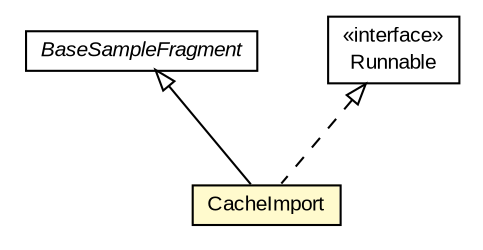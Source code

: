 #!/usr/local/bin/dot
#
# Class diagram 
# Generated by UMLGraph version R5_6-24-gf6e263 (http://www.umlgraph.org/)
#

digraph G {
	edge [fontname="arial",fontsize=10,labelfontname="arial",labelfontsize=10];
	node [fontname="arial",fontsize=10,shape=plaintext];
	nodesep=0.25;
	ranksep=0.5;
	// org.osmdroid.samplefragments.BaseSampleFragment
	c5670 [label=<<table title="org.osmdroid.samplefragments.BaseSampleFragment" border="0" cellborder="1" cellspacing="0" cellpadding="2" port="p" href="../BaseSampleFragment.html">
		<tr><td><table border="0" cellspacing="0" cellpadding="1">
<tr><td align="center" balign="center"><font face="arial italic"> BaseSampleFragment </font></td></tr>
		</table></td></tr>
		</table>>, URL="../BaseSampleFragment.html", fontname="arial", fontcolor="black", fontsize=10.0];
	// org.osmdroid.samplefragments.cache.CacheImport
	c5671 [label=<<table title="org.osmdroid.samplefragments.cache.CacheImport" border="0" cellborder="1" cellspacing="0" cellpadding="2" port="p" bgcolor="lemonChiffon" href="./CacheImport.html">
		<tr><td><table border="0" cellspacing="0" cellpadding="1">
<tr><td align="center" balign="center"> CacheImport </td></tr>
		</table></td></tr>
		</table>>, URL="./CacheImport.html", fontname="arial", fontcolor="black", fontsize=10.0];
	//org.osmdroid.samplefragments.cache.CacheImport extends org.osmdroid.samplefragments.BaseSampleFragment
	c5670:p -> c5671:p [dir=back,arrowtail=empty];
	//org.osmdroid.samplefragments.cache.CacheImport implements java.lang.Runnable
	c5760:p -> c5671:p [dir=back,arrowtail=empty,style=dashed];
	// java.lang.Runnable
	c5760 [label=<<table title="java.lang.Runnable" border="0" cellborder="1" cellspacing="0" cellpadding="2" port="p" href="http://java.sun.com/j2se/1.4.2/docs/api/java/lang/Runnable.html">
		<tr><td><table border="0" cellspacing="0" cellpadding="1">
<tr><td align="center" balign="center"> &#171;interface&#187; </td></tr>
<tr><td align="center" balign="center"> Runnable </td></tr>
		</table></td></tr>
		</table>>, URL="http://java.sun.com/j2se/1.4.2/docs/api/java/lang/Runnable.html", fontname="arial", fontcolor="black", fontsize=10.0];
}

